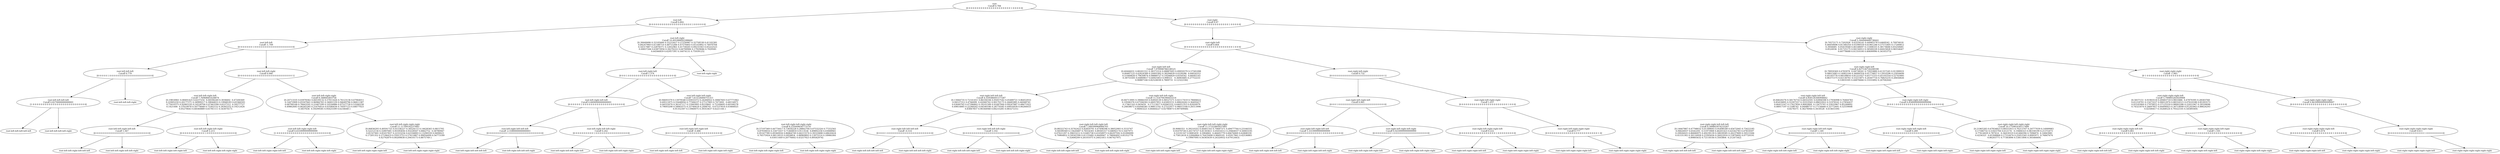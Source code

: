 digraph G {
	graph [rankdir=TB]
	"root
Cutoff 0.784
[0 0 0 0 0 0 0 0 0 0 0 0 0 0 0 0 0 0 0 0 0 0 1 0 0 0 0 0]"
	"root-left
Cutoff 0.892
[0 0 0 0 0 0 0 0 0 0 0 0 0 0 0 0 0 0 0 0 0 1 0 0 0 0 0 0]"
	"root-left-left
Cutoff -1.709
[0 0 0 0 0 0 0 1 0 0 0 0 0 0 0 0 0 0 0 0 0 0 0 0 0 0 0 0]"
	"root-left-left-left
Cutoff 0.779
[0 0 0 0 0 1 0 0 0 0 0 0 0 0 0 0 0 0 0 0 0 0 0 0 0 0 0 0]"
	"root-left-left-left-left
Cutoff 0.8270000000000001
[1 0 0 0 0 0 0 0 0 0 0 0 0 0 0 0 0 0 0 0 0 0 0 0 0 0 0 0]"
	"root-left-left-left-left-left"
	"root-left-left-left-left-right"
	"root-left-left-left-left
Cutoff 0.8270000000000001
[1 0 0 0 0 0 0 0 0 0 0 0 0 0 0 0 0 0 0 0 0 0 0 0 0 0 0 0]" -> "root-left-left-left-left-left"
	"root-left-left-left-left
Cutoff 0.8270000000000001
[1 0 0 0 0 0 0 0 0 0 0 0 0 0 0 0 0 0 0 0 0 0 0 0 0 0 0 0]" -> "root-left-left-left-left-right"
	"root-left-left-left-right"
	"root-left-left-left
Cutoff 0.779
[0 0 0 0 0 1 0 0 0 0 0 0 0 0 0 0 0 0 0 0 0 0 0 0 0 0 0 0]" -> "root-left-left-left-left
Cutoff 0.8270000000000001
[1 0 0 0 0 0 0 0 0 0 0 0 0 0 0 0 0 0 0 0 0 0 0 0 0 0 0 0]"
	"root-left-left-left
Cutoff 0.779
[0 0 0 0 0 1 0 0 0 0 0 0 0 0 0 0 0 0 0 0 0 0 0 0 0 0 0 0]" -> "root-left-left-left-right"
	"root-left-left-right
Cutoff 0.946
[0 0 0 0 0 0 0 0 0 0 0 0 0 0 0 0 0 0 0 0 0 0 0 0 0 0 0 1]"
	"root-left-left-right-left
Cutoff 7.76968661628874
[0.19818961 0.08491425 0.6237254  0.04594249 0.3036602  0.47200369
 0.22905259 0.20177371 0.34999217 0.39044653 0.19948183 0.65366593
 0.73010375 0.92065193 0.16528704 0.47463394 0.6537312  0.59277727
 0.1421446  0.37610078 0.50774668 0.73302152 0.30365252 0.19212426
 0.05270643 0.68360889 0.65781111 0.54307417]"
	"root-left-left-right-left-left
Cutoff 1.367
[0 0 0 0 0 0 0 0 0 0 0 0 0 0 0 1 0 0 0 0 0 0 0 0 0 0 0 0]"
	"root-left-left-right-left-left-left"
	"root-left-left-right-left-left-right"
	"root-left-left-right-left-left
Cutoff 1.367
[0 0 0 0 0 0 0 0 0 0 0 0 0 0 0 1 0 0 0 0 0 0 0 0 0 0 0 0]" -> "root-left-left-right-left-left-left"
	"root-left-left-right-left-left
Cutoff 1.367
[0 0 0 0 0 0 0 0 0 0 0 0 0 0 0 1 0 0 0 0 0 0 0 0 0 0 0 0]" -> "root-left-left-right-left-left-right"
	"root-left-left-right-left-right
Cutoff 2.215
[0 0 0 0 0 0 0 0 0 0 0 0 1 0 0 0 0 0 0 0 0 0 0 0 0 0 0 0]"
	"root-left-left-right-left-right-left"
	"root-left-left-right-left-right-right"
	"root-left-left-right-left-right
Cutoff 2.215
[0 0 0 0 0 0 0 0 0 0 0 0 1 0 0 0 0 0 0 0 0 0 0 0 0 0 0 0]" -> "root-left-left-right-left-right-left"
	"root-left-left-right-left-right
Cutoff 2.215
[0 0 0 0 0 0 0 0 0 0 0 0 1 0 0 0 0 0 0 0 0 0 0 0 0 0 0 0]" -> "root-left-left-right-left-right-right"
	"root-left-left-right-left
Cutoff 7.76968661628874
[0.19818961 0.08491425 0.6237254  0.04594249 0.3036602  0.47200369
 0.22905259 0.20177371 0.34999217 0.39044653 0.19948183 0.65366593
 0.73010375 0.92065193 0.16528704 0.47463394 0.6537312  0.59277727
 0.1421446  0.37610078 0.50774668 0.73302152 0.30365252 0.19212426
 0.05270643 0.68360889 0.65781111 0.54307417]" -> "root-left-left-right-left-left
Cutoff 1.367
[0 0 0 0 0 0 0 0 0 0 0 0 0 0 0 1 0 0 0 0 0 0 0 0 0 0 0 0]"
	"root-left-left-right-left
Cutoff 7.76968661628874
[0.19818961 0.08491425 0.6237254  0.04594249 0.3036602  0.47200369
 0.22905259 0.20177371 0.34999217 0.39044653 0.19948183 0.65366593
 0.73010375 0.92065193 0.16528704 0.47463394 0.6537312  0.59277727
 0.1421446  0.37610078 0.50774668 0.73302152 0.30365252 0.19212426
 0.05270643 0.68360889 0.65781111 0.54307417]" -> "root-left-left-right-left-right
Cutoff 2.215
[0 0 0 0 0 0 0 0 0 0 0 0 1 0 0 0 0 0 0 0 0 0 0 0 0 0 0 0]"
	"root-left-left-right-right
Cutoff 8.348665403756
[0.24713335 0.03978362 0.66539132 0.57011626 0.76123136 0.67964011
 0.14472909 0.05507661 0.96966765 0.34001539 0.94649796 0.96811387
 0.68784168 0.78443591 0.21687299 0.10556886 0.97527728 0.53266258
 0.49862683 0.06265285 0.21676414 0.03580436 0.79507123 0.44677023
 0.5837636  0.59299585 0.95625599 0.6234648 ]"
	"root-left-left-right-right-left
Cutoff 0.6559999999999999
[1 0 0 0 0 0 0 0 0 0 0 0 0 0 0 0 0 0 0 0 0 0 0 0 0 0 0 0]"
	"root-left-left-right-right-left-left"
	"root-left-left-right-right-left-right"
	"root-left-left-right-right-left
Cutoff 0.6559999999999999
[1 0 0 0 0 0 0 0 0 0 0 0 0 0 0 0 0 0 0 0 0 0 0 0 0 0 0 0]" -> "root-left-left-right-right-left-left"
	"root-left-left-right-right-left
Cutoff 0.6559999999999999
[1 0 0 0 0 0 0 0 0 0 0 0 0 0 0 0 0 0 0 0 0 0 0 0 0 0 0 0]" -> "root-left-left-right-right-left-right"
	"root-left-left-right-right-right
Cutoff 11.11709192237683
[0.06836293 0.49591725 0.01536227 0.30524115 0.14628365 0.0815705
 0.52212134 0.32897681 0.95595836 0.93228567 0.8062752  0.58780947
 0.81327401 0.81657837 0.22333256 0.62104893 0.13290559 0.9499023
 0.17201352 0.27196419 0.55013753 0.57415887 0.99056499 0.56773189
 0.42792879 0.00209838 0.29410173 0.8875749 ]"
	"root-left-left-right-right-right-left"
	"root-left-left-right-right-right-right"
	"root-left-left-right-right-right
Cutoff 11.11709192237683
[0.06836293 0.49591725 0.01536227 0.30524115 0.14628365 0.0815705
 0.52212134 0.32897681 0.95595836 0.93228567 0.8062752  0.58780947
 0.81327401 0.81657837 0.22333256 0.62104893 0.13290559 0.9499023
 0.17201352 0.27196419 0.55013753 0.57415887 0.99056499 0.56773189
 0.42792879 0.00209838 0.29410173 0.8875749 ]" -> "root-left-left-right-right-right-left"
	"root-left-left-right-right-right
Cutoff 11.11709192237683
[0.06836293 0.49591725 0.01536227 0.30524115 0.14628365 0.0815705
 0.52212134 0.32897681 0.95595836 0.93228567 0.8062752  0.58780947
 0.81327401 0.81657837 0.22333256 0.62104893 0.13290559 0.9499023
 0.17201352 0.27196419 0.55013753 0.57415887 0.99056499 0.56773189
 0.42792879 0.00209838 0.29410173 0.8875749 ]" -> "root-left-left-right-right-right-right"
	"root-left-left-right-right
Cutoff 8.348665403756
[0.24713335 0.03978362 0.66539132 0.57011626 0.76123136 0.67964011
 0.14472909 0.05507661 0.96966765 0.34001539 0.94649796 0.96811387
 0.68784168 0.78443591 0.21687299 0.10556886 0.97527728 0.53266258
 0.49862683 0.06265285 0.21676414 0.03580436 0.79507123 0.44677023
 0.5837636  0.59299585 0.95625599 0.6234648 ]" -> "root-left-left-right-right-left
Cutoff 0.6559999999999999
[1 0 0 0 0 0 0 0 0 0 0 0 0 0 0 0 0 0 0 0 0 0 0 0 0 0 0 0]"
	"root-left-left-right-right
Cutoff 8.348665403756
[0.24713335 0.03978362 0.66539132 0.57011626 0.76123136 0.67964011
 0.14472909 0.05507661 0.96966765 0.34001539 0.94649796 0.96811387
 0.68784168 0.78443591 0.21687299 0.10556886 0.97527728 0.53266258
 0.49862683 0.06265285 0.21676414 0.03580436 0.79507123 0.44677023
 0.5837636  0.59299585 0.95625599 0.6234648 ]" -> "root-left-left-right-right-right
Cutoff 11.11709192237683
[0.06836293 0.49591725 0.01536227 0.30524115 0.14628365 0.0815705
 0.52212134 0.32897681 0.95595836 0.93228567 0.8062752  0.58780947
 0.81327401 0.81657837 0.22333256 0.62104893 0.13290559 0.9499023
 0.17201352 0.27196419 0.55013753 0.57415887 0.99056499 0.56773189
 0.42792879 0.00209838 0.29410173 0.8875749 ]"
	"root-left-left-right
Cutoff 0.946
[0 0 0 0 0 0 0 0 0 0 0 0 0 0 0 0 0 0 0 0 0 0 0 0 0 0 0 1]" -> "root-left-left-right-left
Cutoff 7.76968661628874
[0.19818961 0.08491425 0.6237254  0.04594249 0.3036602  0.47200369
 0.22905259 0.20177371 0.34999217 0.39044653 0.19948183 0.65366593
 0.73010375 0.92065193 0.16528704 0.47463394 0.6537312  0.59277727
 0.1421446  0.37610078 0.50774668 0.73302152 0.30365252 0.19212426
 0.05270643 0.68360889 0.65781111 0.54307417]"
	"root-left-left-right
Cutoff 0.946
[0 0 0 0 0 0 0 0 0 0 0 0 0 0 0 0 0 0 0 0 0 0 0 0 0 0 0 1]" -> "root-left-left-right-right
Cutoff 8.348665403756
[0.24713335 0.03978362 0.66539132 0.57011626 0.76123136 0.67964011
 0.14472909 0.05507661 0.96966765 0.34001539 0.94649796 0.96811387
 0.68784168 0.78443591 0.21687299 0.10556886 0.97527728 0.53266258
 0.49862683 0.06265285 0.21676414 0.03580436 0.79507123 0.44677023
 0.5837636  0.59299585 0.95625599 0.6234648 ]"
	"root-left-left
Cutoff -1.709
[0 0 0 0 0 0 0 1 0 0 0 0 0 0 0 0 0 0 0 0 0 0 0 0 0 0 0 0]" -> "root-left-left-left
Cutoff 0.779
[0 0 0 0 0 1 0 0 0 0 0 0 0 0 0 0 0 0 0 0 0 0 0 0 0 0 0 0]"
	"root-left-left
Cutoff -1.709
[0 0 0 0 0 0 0 1 0 0 0 0 0 0 0 0 0 0 0 0 0 0 0 0 0 0 0 0]" -> "root-left-left-right
Cutoff 0.946
[0 0 0 0 0 0 0 0 0 0 0 0 0 0 0 0 0 0 0 0 0 0 0 0 0 0 0 1]"
	"root-left-right
Cutoff 10.491088092288669
[0.30640686 0.32105666 0.55233427 0.27256987 0.32758538 0.41102381
 0.84247969 0.41188714 0.48715266 0.47570403 0.45143802 0.74970704
 0.54317887 0.22878371 0.12052961 0.41758265 0.09231043 0.05222523
 0.00837266 0.63873956 0.34276222 0.64700906 0.17929046 0.7029581
 0.64366859 0.62957391 0.16074131 0.75939125]"
	"root-left-right-left
Cutoff 1.374
[0 0 0 1 0 0 0 0 0 0 0 0 0 0 0 0 0 0 0 0 0 0 0 0 0 0 0 0]"
	"root-left-right-left-left
Cutoff 0.8490000000000001
[0 0 0 0 0 0 1 0 0 0 0 0 0 0 0 0 0 0 0 0 0 0 0 0 0 0 0 0]"
	"root-left-right-left-left-left
Cutoff -2.5580000000000003
[0 0 0 0 0 0 0 0 0 0 1 0 0 0 0 0 0 0 0 0 0 0 0 0 0 0 0 0]"
	"root-left-right-left-left-left-left"
	"root-left-right-left-left-left-right"
	"root-left-right-left-left-left
Cutoff -2.5580000000000003
[0 0 0 0 0 0 0 0 0 0 1 0 0 0 0 0 0 0 0 0 0 0 0 0 0 0 0 0]" -> "root-left-right-left-left-left-left"
	"root-left-right-left-left-left
Cutoff -2.5580000000000003
[0 0 0 0 0 0 0 0 0 0 1 0 0 0 0 0 0 0 0 0 0 0 0 0 0 0 0 0]" -> "root-left-right-left-left-left-right"
	"root-left-right-left-left-right
Cutoff 0.242
[0 0 0 0 0 0 0 0 0 0 1 0 0 0 0 0 0 0 0 0 0 0 0 0 0 0 0 0]"
	"root-left-right-left-left-right-left"
	"root-left-right-left-left-right-right"
	"root-left-right-left-left-right
Cutoff 0.242
[0 0 0 0 0 0 0 0 0 0 1 0 0 0 0 0 0 0 0 0 0 0 0 0 0 0 0 0]" -> "root-left-right-left-left-right-left"
	"root-left-right-left-left-right
Cutoff 0.242
[0 0 0 0 0 0 0 0 0 0 1 0 0 0 0 0 0 0 0 0 0 0 0 0 0 0 0 0]" -> "root-left-right-left-left-right-right"
	"root-left-right-left-left
Cutoff 0.8490000000000001
[0 0 0 0 0 0 1 0 0 0 0 0 0 0 0 0 0 0 0 0 0 0 0 0 0 0 0 0]" -> "root-left-right-left-left-left
Cutoff -2.5580000000000003
[0 0 0 0 0 0 0 0 0 0 1 0 0 0 0 0 0 0 0 0 0 0 0 0 0 0 0 0]"
	"root-left-right-left-left
Cutoff 0.8490000000000001
[0 0 0 0 0 0 1 0 0 0 0 0 0 0 0 0 0 0 0 0 0 0 0 0 0 0 0 0]" -> "root-left-right-left-left-right
Cutoff 0.242
[0 0 0 0 0 0 0 0 0 0 1 0 0 0 0 0 0 0 0 0 0 0 0 0 0 0 0 0]"
	"root-left-right-left-right
Cutoff 7.415126000751311
[0.94693379 0.13979548 0.93933372 0.24284922 0.30067603 0.67771962
 0.69511875 0.55648956 0.77584237 0.27127803 0.7473091  0.68154971
 0.04555074 0.36147117 0.15945005 0.8210843  0.75169695 0.60168278
 0.79693208 0.58903575 0.33746618 0.2498741  0.67537818 0.03466025
 0.91352307 0.13960075 0.39353637 0.6221144 ]"
	"root-left-right-left-right-left
Cutoff -0.486
[0 0 1 0 0 0 0 0 0 0 0 0 0 0 0 0 0 0 0 0 0 0 0 0 0 0 0 0]"
	"root-left-right-left-right-left-left"
	"root-left-right-left-right-left-right"
	"root-left-right-left-right-left
Cutoff -0.486
[0 0 1 0 0 0 0 0 0 0 0 0 0 0 0 0 0 0 0 0 0 0 0 0 0 0 0 0]" -> "root-left-right-left-right-left-left"
	"root-left-right-left-right-left
Cutoff -0.486
[0 0 1 0 0 0 0 0 0 0 0 0 0 0 0 0 0 0 0 0 0 0 0 0 0 0 0 0]" -> "root-left-right-left-right-left-right"
	"root-left-right-left-right-right
Cutoff 8.235649656773116
[0.57197369 0.44774417 0.73656228 0.28802704 0.07532324 0.77252561
 0.87939016 0.33471657 0.71460818 0.9113536  0.89892258 0.03008965
 0.95167789 0.49360934 0.86864749 0.66215574 0.39310488 0.68620424
 0.76575924 0.98118533 0.0958854  0.88969893 0.13975514 0.18966364
 0.03011449 0.20776602 0.43257923 0.89582974]"
	"root-left-right-left-right-right-left"
	"root-left-right-left-right-right-right"
	"root-left-right-left-right-right
Cutoff 8.235649656773116
[0.57197369 0.44774417 0.73656228 0.28802704 0.07532324 0.77252561
 0.87939016 0.33471657 0.71460818 0.9113536  0.89892258 0.03008965
 0.95167789 0.49360934 0.86864749 0.66215574 0.39310488 0.68620424
 0.76575924 0.98118533 0.0958854  0.88969893 0.13975514 0.18966364
 0.03011449 0.20776602 0.43257923 0.89582974]" -> "root-left-right-left-right-right-left"
	"root-left-right-left-right-right
Cutoff 8.235649656773116
[0.57197369 0.44774417 0.73656228 0.28802704 0.07532324 0.77252561
 0.87939016 0.33471657 0.71460818 0.9113536  0.89892258 0.03008965
 0.95167789 0.49360934 0.86864749 0.66215574 0.39310488 0.68620424
 0.76575924 0.98118533 0.0958854  0.88969893 0.13975514 0.18966364
 0.03011449 0.20776602 0.43257923 0.89582974]" -> "root-left-right-left-right-right-right"
	"root-left-right-left-right
Cutoff 7.415126000751311
[0.94693379 0.13979548 0.93933372 0.24284922 0.30067603 0.67771962
 0.69511875 0.55648956 0.77584237 0.27127803 0.7473091  0.68154971
 0.04555074 0.36147117 0.15945005 0.8210843  0.75169695 0.60168278
 0.79693208 0.58903575 0.33746618 0.2498741  0.67537818 0.03466025
 0.91352307 0.13960075 0.39353637 0.6221144 ]" -> "root-left-right-left-right-left
Cutoff -0.486
[0 0 1 0 0 0 0 0 0 0 0 0 0 0 0 0 0 0 0 0 0 0 0 0 0 0 0 0]"
	"root-left-right-left-right
Cutoff 7.415126000751311
[0.94693379 0.13979548 0.93933372 0.24284922 0.30067603 0.67771962
 0.69511875 0.55648956 0.77584237 0.27127803 0.7473091  0.68154971
 0.04555074 0.36147117 0.15945005 0.8210843  0.75169695 0.60168278
 0.79693208 0.58903575 0.33746618 0.2498741  0.67537818 0.03466025
 0.91352307 0.13960075 0.39353637 0.6221144 ]" -> "root-left-right-left-right-right
Cutoff 8.235649656773116
[0.57197369 0.44774417 0.73656228 0.28802704 0.07532324 0.77252561
 0.87939016 0.33471657 0.71460818 0.9113536  0.89892258 0.03008965
 0.95167789 0.49360934 0.86864749 0.66215574 0.39310488 0.68620424
 0.76575924 0.98118533 0.0958854  0.88969893 0.13975514 0.18966364
 0.03011449 0.20776602 0.43257923 0.89582974]"
	"root-left-right-left
Cutoff 1.374
[0 0 0 1 0 0 0 0 0 0 0 0 0 0 0 0 0 0 0 0 0 0 0 0 0 0 0 0]" -> "root-left-right-left-left
Cutoff 0.8490000000000001
[0 0 0 0 0 0 1 0 0 0 0 0 0 0 0 0 0 0 0 0 0 0 0 0 0 0 0 0]"
	"root-left-right-left
Cutoff 1.374
[0 0 0 1 0 0 0 0 0 0 0 0 0 0 0 0 0 0 0 0 0 0 0 0 0 0 0 0]" -> "root-left-right-left-right
Cutoff 7.415126000751311
[0.94693379 0.13979548 0.93933372 0.24284922 0.30067603 0.67771962
 0.69511875 0.55648956 0.77584237 0.27127803 0.7473091  0.68154971
 0.04555074 0.36147117 0.15945005 0.8210843  0.75169695 0.60168278
 0.79693208 0.58903575 0.33746618 0.2498741  0.67537818 0.03466025
 0.91352307 0.13960075 0.39353637 0.6221144 ]"
	"root-left-right-right"
	"root-left-right
Cutoff 10.491088092288669
[0.30640686 0.32105666 0.55233427 0.27256987 0.32758538 0.41102381
 0.84247969 0.41188714 0.48715266 0.47570403 0.45143802 0.74970704
 0.54317887 0.22878371 0.12052961 0.41758265 0.09231043 0.05222523
 0.00837266 0.63873956 0.34276222 0.64700906 0.17929046 0.7029581
 0.64366859 0.62957391 0.16074131 0.75939125]" -> "root-left-right-left
Cutoff 1.374
[0 0 0 1 0 0 0 0 0 0 0 0 0 0 0 0 0 0 0 0 0 0 0 0 0 0 0 0]"
	"root-left-right
Cutoff 10.491088092288669
[0.30640686 0.32105666 0.55233427 0.27256987 0.32758538 0.41102381
 0.84247969 0.41188714 0.48715266 0.47570403 0.45143802 0.74970704
 0.54317887 0.22878371 0.12052961 0.41758265 0.09231043 0.05222523
 0.00837266 0.63873956 0.34276222 0.64700906 0.17929046 0.7029581
 0.64366859 0.62957391 0.16074131 0.75939125]" -> "root-left-right-right"
	"root-left
Cutoff 0.892
[0 0 0 0 0 0 0 0 0 0 0 0 0 0 0 0 0 0 0 0 0 1 0 0 0 0 0 0]" -> "root-left-left
Cutoff -1.709
[0 0 0 0 0 0 0 1 0 0 0 0 0 0 0 0 0 0 0 0 0 0 0 0 0 0 0 0]"
	"root-left
Cutoff 0.892
[0 0 0 0 0 0 0 0 0 0 0 0 0 0 0 0 0 0 0 0 0 1 0 0 0 0 0 0]" -> "root-left-right
Cutoff 10.491088092288669
[0.30640686 0.32105666 0.55233427 0.27256987 0.32758538 0.41102381
 0.84247969 0.41188714 0.48715266 0.47570403 0.45143802 0.74970704
 0.54317887 0.22878371 0.12052961 0.41758265 0.09231043 0.05222523
 0.00837266 0.63873956 0.34276222 0.64700906 0.17929046 0.7029581
 0.64366859 0.62957391 0.16074131 0.75939125]"
	"root-right
Cutoff 0.97
[0 0 0 0 0 0 0 0 0 0 0 0 0 0 0 0 0 0 0 0 0 0 1 0 0 0 0 0]"
	"root-right-left
Cutoff 0.664
[0 0 0 0 0 0 0 0 0 0 0 0 0 0 0 0 0 0 0 0 0 0 0 0 1 0 0 0]"
	"root-right-left-left
Cutoff 7.970998786538525
[0.60446031 0.80201551 0.38373314 0.08887693 0.09959379 0.57581098
 0.00487125 0.62624389 0.20491992 0.38294839 0.0339286  0.64024353
 0.51949828 0.79630874 0.08889727 0.19206829 0.8350542  0.66045145
 0.38755505 0.64809617 0.60925853 0.998551   0.36903685 0.27752233
 0.90887166 0.82524038 0.7809731  0.12322336]"
	"root-right-left-left-left
Cutoff 4.559586691577287
[0.13064735 0.72141451 0.86336106 0.95057542 0.05489721 0.86452933
 0.94537312 0.4746099  0.42040742 0.90170173 0.26685985 0.46948741
 0.03640765 0.47396802 0.18101506 0.91687944 0.09247887 0.48671922
 0.49814885 0.22289202 0.64540186 0.28770585 0.49916939 0.06266033
 0.83847857 0.90344948 0.84233285 0.08327231]"
	"root-right-left-left-left-left
Cutoff -0.514
[0 0 0 0 1 0 0 0 0 0 0 0 0 0 0 0 0 0 0 0 0 0 0 0 0 0 0 0]"
	"root-right-left-left-left-left-left"
	"root-right-left-left-left-left-right"
	"root-right-left-left-left-left
Cutoff -0.514
[0 0 0 0 1 0 0 0 0 0 0 0 0 0 0 0 0 0 0 0 0 0 0 0 0 0 0 0]" -> "root-right-left-left-left-left-left"
	"root-right-left-left-left-left
Cutoff -0.514
[0 0 0 0 1 0 0 0 0 0 0 0 0 0 0 0 0 0 0 0 0 0 0 0 0 0 0 0]" -> "root-right-left-left-left-left-right"
	"root-right-left-left-left-right
Cutoff 3.102
[0 0 0 0 0 0 0 0 0 0 0 0 0 0 0 0 0 0 0 0 1 0 0 0 0 0 0 0]"
	"root-right-left-left-left-right-left"
	"root-right-left-left-left-right-right"
	"root-right-left-left-left-right
Cutoff 3.102
[0 0 0 0 0 0 0 0 0 0 0 0 0 0 0 0 0 0 0 0 1 0 0 0 0 0 0 0]" -> "root-right-left-left-left-right-left"
	"root-right-left-left-left-right
Cutoff 3.102
[0 0 0 0 0 0 0 0 0 0 0 0 0 0 0 0 0 0 0 0 1 0 0 0 0 0 0 0]" -> "root-right-left-left-left-right-right"
	"root-right-left-left-left
Cutoff 4.559586691577287
[0.13064735 0.72141451 0.86336106 0.95057542 0.05489721 0.86452933
 0.94537312 0.4746099  0.42040742 0.90170173 0.26685985 0.46948741
 0.03640765 0.47396802 0.18101506 0.91687944 0.09247887 0.48671922
 0.49814885 0.22289202 0.64540186 0.28770585 0.49916939 0.06266033
 0.83847857 0.90344948 0.84233285 0.08327231]" -> "root-right-left-left-left-left
Cutoff -0.514
[0 0 0 0 1 0 0 0 0 0 0 0 0 0 0 0 0 0 0 0 0 0 0 0 0 0 0 0]"
	"root-right-left-left-left
Cutoff 4.559586691577287
[0.13064735 0.72141451 0.86336106 0.95057542 0.05489721 0.86452933
 0.94537312 0.4746099  0.42040742 0.90170173 0.26685985 0.46948741
 0.03640765 0.47396802 0.18101506 0.91687944 0.09247887 0.48671922
 0.49814885 0.22289202 0.64540186 0.28770585 0.49916939 0.06266033
 0.83847857 0.90344948 0.84233285 0.08327231]" -> "root-right-left-left-left-right
Cutoff 3.102
[0 0 0 0 0 0 0 0 0 0 0 0 0 0 0 0 0 0 0 0 1 0 0 0 0 0 0 0]"
	"root-right-left-left-right
Cutoff 11.554794390455514
[0.84713995 0.39066359 0.92850139 0.90527271 0.02117419 0.78684622
 0.19506376 0.67594302 0.44057851 0.65003151 0.80624262 0.36495617
 0.17461163 0.943659   0.17113917 0.82065331 0.64051353 0.42920979
 0.24838672 0.82640381 0.98813741 0.27522977 0.98015168 0.26513996
 0.94063221 0.84464227 0.02780873 0.99749948]"
	"root-right-left-left-right-left
Cutoff 7.589399968084703
[0.88322743 0.35762423 0.82850791 0.47498396 0.38052993 0.3533747
 0.94599369 0.13620487 0.76554301 0.89305317 0.68092174 0.1647973
 0.07621297 0.39653212 0.51685738 0.61058973 0.06297592 0.01090099
 0.79964852 0.59542394 0.41155682 0.0649947  0.78600492 0.85352778
 0.32406209 0.26101075 0.24021811 0.06742797]"
	"root-right-left-left-right-left-left"
	"root-right-left-left-right-left-right"
	"root-right-left-left-right-left
Cutoff 7.589399968084703
[0.88322743 0.35762423 0.82850791 0.47498396 0.38052993 0.3533747
 0.94599369 0.13620487 0.76554301 0.89305317 0.68092174 0.1647973
 0.07621297 0.39653212 0.51685738 0.61058973 0.06297592 0.01090099
 0.79964852 0.59542394 0.41155682 0.0649947  0.78600492 0.85352778
 0.32406209 0.26101075 0.24021811 0.06742797]" -> "root-right-left-left-right-left-left"
	"root-right-left-left-right-left
Cutoff 7.589399968084703
[0.88322743 0.35762423 0.82850791 0.47498396 0.38052993 0.3533747
 0.94599369 0.13620487 0.76554301 0.89305317 0.68092174 0.1647973
 0.07621297 0.39653212 0.51685738 0.61058973 0.06297592 0.01090099
 0.79964852 0.59542394 0.41155682 0.0649947  0.78600492 0.85352778
 0.32406209 0.26101075 0.24021811 0.06742797]" -> "root-right-left-left-right-left-right"
	"root-right-left-left-right-right
Cutoff 11.57322805037905
[0.9080351  0.39210355 0.44401163 0.70687371 0.49477764 0.23166555
 0.91070728 0.26174727 0.81303611 0.05016512 0.29464037 0.50003195
 0.53191167 0.9085459  0.5904802  0.46605779 0.60676069 0.62808339
 0.75812618 0.22844864 0.76435608 0.9849105  0.05917861 0.42536883
 0.19907095 0.56365639 0.24320932 0.67912443]"
	"root-right-left-left-right-right-left"
	"root-right-left-left-right-right-right"
	"root-right-left-left-right-right
Cutoff 11.57322805037905
[0.9080351  0.39210355 0.44401163 0.70687371 0.49477764 0.23166555
 0.91070728 0.26174727 0.81303611 0.05016512 0.29464037 0.50003195
 0.53191167 0.9085459  0.5904802  0.46605779 0.60676069 0.62808339
 0.75812618 0.22844864 0.76435608 0.9849105  0.05917861 0.42536883
 0.19907095 0.56365639 0.24320932 0.67912443]" -> "root-right-left-left-right-right-left"
	"root-right-left-left-right-right
Cutoff 11.57322805037905
[0.9080351  0.39210355 0.44401163 0.70687371 0.49477764 0.23166555
 0.91070728 0.26174727 0.81303611 0.05016512 0.29464037 0.50003195
 0.53191167 0.9085459  0.5904802  0.46605779 0.60676069 0.62808339
 0.75812618 0.22844864 0.76435608 0.9849105  0.05917861 0.42536883
 0.19907095 0.56365639 0.24320932 0.67912443]" -> "root-right-left-left-right-right-right"
	"root-right-left-left-right
Cutoff 11.554794390455514
[0.84713995 0.39066359 0.92850139 0.90527271 0.02117419 0.78684622
 0.19506376 0.67594302 0.44057851 0.65003151 0.80624262 0.36495617
 0.17461163 0.943659   0.17113917 0.82065331 0.64051353 0.42920979
 0.24838672 0.82640381 0.98813741 0.27522977 0.98015168 0.26513996
 0.94063221 0.84464227 0.02780873 0.99749948]" -> "root-right-left-left-right-left
Cutoff 7.589399968084703
[0.88322743 0.35762423 0.82850791 0.47498396 0.38052993 0.3533747
 0.94599369 0.13620487 0.76554301 0.89305317 0.68092174 0.1647973
 0.07621297 0.39653212 0.51685738 0.61058973 0.06297592 0.01090099
 0.79964852 0.59542394 0.41155682 0.0649947  0.78600492 0.85352778
 0.32406209 0.26101075 0.24021811 0.06742797]"
	"root-right-left-left-right
Cutoff 11.554794390455514
[0.84713995 0.39066359 0.92850139 0.90527271 0.02117419 0.78684622
 0.19506376 0.67594302 0.44057851 0.65003151 0.80624262 0.36495617
 0.17461163 0.943659   0.17113917 0.82065331 0.64051353 0.42920979
 0.24838672 0.82640381 0.98813741 0.27522977 0.98015168 0.26513996
 0.94063221 0.84464227 0.02780873 0.99749948]" -> "root-right-left-left-right-right
Cutoff 11.57322805037905
[0.9080351  0.39210355 0.44401163 0.70687371 0.49477764 0.23166555
 0.91070728 0.26174727 0.81303611 0.05016512 0.29464037 0.50003195
 0.53191167 0.9085459  0.5904802  0.46605779 0.60676069 0.62808339
 0.75812618 0.22844864 0.76435608 0.9849105  0.05917861 0.42536883
 0.19907095 0.56365639 0.24320932 0.67912443]"
	"root-right-left-left
Cutoff 7.970998786538525
[0.60446031 0.80201551 0.38373314 0.08887693 0.09959379 0.57581098
 0.00487125 0.62624389 0.20491992 0.38294839 0.0339286  0.64024353
 0.51949828 0.79630874 0.08889727 0.19206829 0.8350542  0.66045145
 0.38755505 0.64809617 0.60925853 0.998551   0.36903685 0.27752233
 0.90887166 0.82524038 0.7809731  0.12322336]" -> "root-right-left-left-left
Cutoff 4.559586691577287
[0.13064735 0.72141451 0.86336106 0.95057542 0.05489721 0.86452933
 0.94537312 0.4746099  0.42040742 0.90170173 0.26685985 0.46948741
 0.03640765 0.47396802 0.18101506 0.91687944 0.09247887 0.48671922
 0.49814885 0.22289202 0.64540186 0.28770585 0.49916939 0.06266033
 0.83847857 0.90344948 0.84233285 0.08327231]"
	"root-right-left-left
Cutoff 7.970998786538525
[0.60446031 0.80201551 0.38373314 0.08887693 0.09959379 0.57581098
 0.00487125 0.62624389 0.20491992 0.38294839 0.0339286  0.64024353
 0.51949828 0.79630874 0.08889727 0.19206829 0.8350542  0.66045145
 0.38755505 0.64809617 0.60925853 0.998551   0.36903685 0.27752233
 0.90887166 0.82524038 0.7809731  0.12322336]" -> "root-right-left-left-right
Cutoff 11.554794390455514
[0.84713995 0.39066359 0.92850139 0.90527271 0.02117419 0.78684622
 0.19506376 0.67594302 0.44057851 0.65003151 0.80624262 0.36495617
 0.17461163 0.943659   0.17113917 0.82065331 0.64051353 0.42920979
 0.24838672 0.82640381 0.98813741 0.27522977 0.98015168 0.26513996
 0.94063221 0.84464227 0.02780873 0.99749948]"
	"root-right-left-right
Cutoff 0.732
[0 0 0 0 0 0 0 0 0 0 0 0 0 0 0 0 0 0 0 0 0 0 0 0 0 0 0 1]"
	"root-right-left-right-left
Cutoff 0.961
[0 0 0 1 0 0 0 0 0 0 0 0 0 0 0 0 0 0 0 0 0 0 0 0 0 0 0 0]"
	"root-right-left-right-left-left
Cutoff 1.3319999999999999
[0 0 0 0 0 0 0 0 0 0 0 0 0 0 0 0 0 1 0 0 0 0 0 0 0 0 0 0]"
	"root-right-left-right-left-left-left"
	"root-right-left-right-left-left-right"
	"root-right-left-right-left-left
Cutoff 1.3319999999999999
[0 0 0 0 0 0 0 0 0 0 0 0 0 0 0 0 0 1 0 0 0 0 0 0 0 0 0 0]" -> "root-right-left-right-left-left-left"
	"root-right-left-right-left-left
Cutoff 1.3319999999999999
[0 0 0 0 0 0 0 0 0 0 0 0 0 0 0 0 0 1 0 0 0 0 0 0 0 0 0 0]" -> "root-right-left-right-left-left-right"
	"root-right-left-right-left-right
Cutoff 0.9259999999999999
[0 0 0 0 0 0 0 0 0 1 0 0 0 0 0 0 0 0 0 0 0 0 0 0 0 0 0 0]"
	"root-right-left-right-left-right-left"
	"root-right-left-right-left-right-right"
	"root-right-left-right-left-right
Cutoff 0.9259999999999999
[0 0 0 0 0 0 0 0 0 1 0 0 0 0 0 0 0 0 0 0 0 0 0 0 0 0 0 0]" -> "root-right-left-right-left-right-left"
	"root-right-left-right-left-right
Cutoff 0.9259999999999999
[0 0 0 0 0 0 0 0 0 1 0 0 0 0 0 0 0 0 0 0 0 0 0 0 0 0 0 0]" -> "root-right-left-right-left-right-right"
	"root-right-left-right-left
Cutoff 0.961
[0 0 0 1 0 0 0 0 0 0 0 0 0 0 0 0 0 0 0 0 0 0 0 0 0 0 0 0]" -> "root-right-left-right-left-left
Cutoff 1.3319999999999999
[0 0 0 0 0 0 0 0 0 0 0 0 0 0 0 0 0 1 0 0 0 0 0 0 0 0 0 0]"
	"root-right-left-right-left
Cutoff 0.961
[0 0 0 1 0 0 0 0 0 0 0 0 0 0 0 0 0 0 0 0 0 0 0 0 0 0 0 0]" -> "root-right-left-right-left-right
Cutoff 0.9259999999999999
[0 0 0 0 0 0 0 0 0 1 0 0 0 0 0 0 0 0 0 0 0 0 0 0 0 0 0 0]"
	"root-right-left-right-right
Cutoff 1.037
[0 0 0 0 0 0 0 0 0 0 0 0 0 0 0 0 0 0 0 0 0 0 0 0 1 0 0 0]"
	"root-right-left-right-right-left
Cutoff 0.222
[0 0 0 0 0 0 0 0 0 0 0 0 0 0 0 0 0 0 1 0 0 0 0 0 0 0 0 0]"
	"root-right-left-right-right-left-left"
	"root-right-left-right-right-left-right"
	"root-right-left-right-right-left
Cutoff 0.222
[0 0 0 0 0 0 0 0 0 0 0 0 0 0 0 0 0 0 1 0 0 0 0 0 0 0 0 0]" -> "root-right-left-right-right-left-left"
	"root-right-left-right-right-left
Cutoff 0.222
[0 0 0 0 0 0 0 0 0 0 0 0 0 0 0 0 0 0 1 0 0 0 0 0 0 0 0 0]" -> "root-right-left-right-right-left-right"
	"root-right-left-right-right-right
Cutoff 0.777
[0 0 0 0 0 0 0 0 0 0 0 0 0 0 0 0 0 0 0 0 0 0 0 0 0 0 1 0]"
	"root-right-left-right-right-right-left"
	"root-right-left-right-right-right-right"
	"root-right-left-right-right-right
Cutoff 0.777
[0 0 0 0 0 0 0 0 0 0 0 0 0 0 0 0 0 0 0 0 0 0 0 0 0 0 1 0]" -> "root-right-left-right-right-right-left"
	"root-right-left-right-right-right
Cutoff 0.777
[0 0 0 0 0 0 0 0 0 0 0 0 0 0 0 0 0 0 0 0 0 0 0 0 0 0 1 0]" -> "root-right-left-right-right-right-right"
	"root-right-left-right-right
Cutoff 1.037
[0 0 0 0 0 0 0 0 0 0 0 0 0 0 0 0 0 0 0 0 0 0 0 0 1 0 0 0]" -> "root-right-left-right-right-left
Cutoff 0.222
[0 0 0 0 0 0 0 0 0 0 0 0 0 0 0 0 0 0 1 0 0 0 0 0 0 0 0 0]"
	"root-right-left-right-right
Cutoff 1.037
[0 0 0 0 0 0 0 0 0 0 0 0 0 0 0 0 0 0 0 0 0 0 0 0 1 0 0 0]" -> "root-right-left-right-right-right
Cutoff 0.777
[0 0 0 0 0 0 0 0 0 0 0 0 0 0 0 0 0 0 0 0 0 0 0 0 0 0 1 0]"
	"root-right-left-right
Cutoff 0.732
[0 0 0 0 0 0 0 0 0 0 0 0 0 0 0 0 0 0 0 0 0 0 0 0 0 0 0 1]" -> "root-right-left-right-left
Cutoff 0.961
[0 0 0 1 0 0 0 0 0 0 0 0 0 0 0 0 0 0 0 0 0 0 0 0 0 0 0 0]"
	"root-right-left-right
Cutoff 0.732
[0 0 0 0 0 0 0 0 0 0 0 0 0 0 0 0 0 0 0 0 0 0 0 0 0 0 0 1]" -> "root-right-left-right-right
Cutoff 1.037
[0 0 0 0 0 0 0 0 0 0 0 0 0 0 0 0 0 0 0 0 0 0 0 0 1 0 0 0]"
	"root-right-left
Cutoff 0.664
[0 0 0 0 0 0 0 0 0 0 0 0 0 0 0 0 0 0 0 0 0 0 0 0 1 0 0 0]" -> "root-right-left-left
Cutoff 7.970998786538525
[0.60446031 0.80201551 0.38373314 0.08887693 0.09959379 0.57581098
 0.00487125 0.62624389 0.20491992 0.38294839 0.0339286  0.64024353
 0.51949828 0.79630874 0.08889727 0.19206829 0.8350542  0.66045145
 0.38755505 0.64809617 0.60925853 0.998551   0.36903685 0.27752233
 0.90887166 0.82524038 0.7809731  0.12322336]"
	"root-right-left
Cutoff 0.664
[0 0 0 0 0 0 0 0 0 0 0 0 0 0 0 0 0 0 0 0 0 0 0 0 1 0 0 0]" -> "root-right-left-right
Cutoff 0.732
[0 0 0 0 0 0 0 0 0 0 0 0 0 0 0 0 0 0 0 0 0 0 0 0 0 0 0 1]"
	"root-right-right
Cutoff 5.304448468738442
[0.70572171 0.7202928  0.63556141 0.44985578 0.6469542  0.70974018
 0.46050696 0.81346354 0.03390559 0.61961246 0.57572405 0.17200812
 0.3956685  0.05419568 0.46148697 0.13308335 0.38174684 0.83250681
 0.8524936  0.91725175 0.94156912 0.34500228 0.64425828 0.96554647
 0.60778688 0.01310104 0.40699996 0.34165373]"
	"root-right-right-left
Cutoff 6.827536726208598
[0.78959369 0.6783978  0.04738241 0.72933889 0.61357245 0.91399919
 0.08015083 0.14902104 0.36000354 0.01774857 0.13910296 0.23050699
 0.45183776 0.08338816 0.81221027 0.65771553 0.45193354 0.52743995
 0.86371575 0.02130761 0.53215871 0.20307716 0.76825235 0.28456826
 0.53835595 0.44876666 0.15555892 0.24704264]"
	"root-right-right-left-left
Cutoff 4.958126306908662
[0.84620276 0.58176716 0.44552591 0.02894598 0.17936998 0.76464783
 0.85418495 0.55397557 0.35553565 0.08655922 0.51978161 0.27856437
 0.66415167 0.17627856 0.8002809  0.13675761 0.33933967 0.85248892
 0.08917197 0.1598742  0.04988737 0.17156666 0.32772691 0.52559008
 0.8278371  0.36276944 0.3418528  0.61465109]"
	"root-right-right-left-left-left
Cutoff 4.589843974233267
[0.14667887 0.47798032 0.01399693 0.95498189 0.45672045 0.75622185
 0.94626937 0.6542293  0.51973908 0.46201423 0.62542783 0.47810597
 0.29926025 0.86846975 0.49239139 0.58039585 0.26237809 0.59515506
 0.41531302 0.30116958 0.23305626 0.26022916 0.15870692 0.07720191
 0.89805632 0.72118144 0.3503804  0.21247342]"
	"root-right-right-left-left-left-left"
	"root-right-right-left-left-left-right"
	"root-right-right-left-left-left
Cutoff 4.589843974233267
[0.14667887 0.47798032 0.01399693 0.95498189 0.45672045 0.75622185
 0.94626937 0.6542293  0.51973908 0.46201423 0.62542783 0.47810597
 0.29926025 0.86846975 0.49239139 0.58039585 0.26237809 0.59515506
 0.41531302 0.30116958 0.23305626 0.26022916 0.15870692 0.07720191
 0.89805632 0.72118144 0.3503804  0.21247342]" -> "root-right-right-left-left-left-left"
	"root-right-right-left-left-left
Cutoff 4.589843974233267
[0.14667887 0.47798032 0.01399693 0.95498189 0.45672045 0.75622185
 0.94626937 0.6542293  0.51973908 0.46201423 0.62542783 0.47810597
 0.29926025 0.86846975 0.49239139 0.58039585 0.26237809 0.59515506
 0.41531302 0.30116958 0.23305626 0.26022916 0.15870692 0.07720191
 0.89805632 0.72118144 0.3503804  0.21247342]" -> "root-right-right-left-left-left-right"
	"root-right-right-left-left-right
Cutoff 1.149
[0 0 0 0 0 0 0 0 0 0 0 0 0 1 0 0 0 0 0 0 0 0 0 0 0 0 0 0]"
	"root-right-right-left-left-right-left"
	"root-right-right-left-left-right-right"
	"root-right-right-left-left-right
Cutoff 1.149
[0 0 0 0 0 0 0 0 0 0 0 0 0 1 0 0 0 0 0 0 0 0 0 0 0 0 0 0]" -> "root-right-right-left-left-right-left"
	"root-right-right-left-left-right
Cutoff 1.149
[0 0 0 0 0 0 0 0 0 0 0 0 0 1 0 0 0 0 0 0 0 0 0 0 0 0 0 0]" -> "root-right-right-left-left-right-right"
	"root-right-right-left-left
Cutoff 4.958126306908662
[0.84620276 0.58176716 0.44552591 0.02894598 0.17936998 0.76464783
 0.85418495 0.55397557 0.35553565 0.08655922 0.51978161 0.27856437
 0.66415167 0.17627856 0.8002809  0.13675761 0.33933967 0.85248892
 0.08917197 0.1598742  0.04988737 0.17156666 0.32772691 0.52559008
 0.8278371  0.36276944 0.3418528  0.61465109]" -> "root-right-right-left-left-left
Cutoff 4.589843974233267
[0.14667887 0.47798032 0.01399693 0.95498189 0.45672045 0.75622185
 0.94626937 0.6542293  0.51973908 0.46201423 0.62542783 0.47810597
 0.29926025 0.86846975 0.49239139 0.58039585 0.26237809 0.59515506
 0.41531302 0.30116958 0.23305626 0.26022916 0.15870692 0.07720191
 0.89805632 0.72118144 0.3503804  0.21247342]"
	"root-right-right-left-left
Cutoff 4.958126306908662
[0.84620276 0.58176716 0.44552591 0.02894598 0.17936998 0.76464783
 0.85418495 0.55397557 0.35553565 0.08655922 0.51978161 0.27856437
 0.66415167 0.17627856 0.8002809  0.13675761 0.33933967 0.85248892
 0.08917197 0.1598742  0.04988737 0.17156666 0.32772691 0.52559008
 0.8278371  0.36276944 0.3418528  0.61465109]" -> "root-right-right-left-left-right
Cutoff 1.149
[0 0 0 0 0 0 0 0 0 0 0 0 0 1 0 0 0 0 0 0 0 0 0 0 0 0 0 0]"
	"root-right-right-left-right
Cutoff 0.45899999999999996
[0 0 0 1 0 0 0 0 0 0 0 0 0 0 0 0 0 0 0 0 0 0 0 0 0 0 0 0]"
	"root-right-right-left-right-left
Cutoff 0.289
[0 0 0 1 0 0 0 0 0 0 0 0 0 0 0 0 0 0 0 0 0 0 0 0 0 0 0 0]"
	"root-right-right-left-right-left-left"
	"root-right-right-left-right-left-right"
	"root-right-right-left-right-left
Cutoff 0.289
[0 0 0 1 0 0 0 0 0 0 0 0 0 0 0 0 0 0 0 0 0 0 0 0 0 0 0 0]" -> "root-right-right-left-right-left-left"
	"root-right-right-left-right-left
Cutoff 0.289
[0 0 0 1 0 0 0 0 0 0 0 0 0 0 0 0 0 0 0 0 0 0 0 0 0 0 0 0]" -> "root-right-right-left-right-left-right"
	"root-right-right-left-right-right
Cutoff 10.175981630117489
[0.21965283 0.67834823 0.80551815 0.76213707 0.20777039 0.14999983
 0.17306732 0.51825704 0.612174   0.19484323 0.96330199 0.21372473
 0.77614029 0.787414   0.36418319 0.61484394 0.7096874  0.14063981
 0.4256321  0.65308868 0.17314474 0.25053345 0.8995971  0.76847674
 0.86203771 0.77383896 0.53811894 0.30546669]"
	"root-right-right-left-right-right-left"
	"root-right-right-left-right-right-right"
	"root-right-right-left-right-right
Cutoff 10.175981630117489
[0.21965283 0.67834823 0.80551815 0.76213707 0.20777039 0.14999983
 0.17306732 0.51825704 0.612174   0.19484323 0.96330199 0.21372473
 0.77614029 0.787414   0.36418319 0.61484394 0.7096874  0.14063981
 0.4256321  0.65308868 0.17314474 0.25053345 0.8995971  0.76847674
 0.86203771 0.77383896 0.53811894 0.30546669]" -> "root-right-right-left-right-right-left"
	"root-right-right-left-right-right
Cutoff 10.175981630117489
[0.21965283 0.67834823 0.80551815 0.76213707 0.20777039 0.14999983
 0.17306732 0.51825704 0.612174   0.19484323 0.96330199 0.21372473
 0.77614029 0.787414   0.36418319 0.61484394 0.7096874  0.14063981
 0.4256321  0.65308868 0.17314474 0.25053345 0.8995971  0.76847674
 0.86203771 0.77383896 0.53811894 0.30546669]" -> "root-right-right-left-right-right-right"
	"root-right-right-left-right
Cutoff 0.45899999999999996
[0 0 0 1 0 0 0 0 0 0 0 0 0 0 0 0 0 0 0 0 0 0 0 0 0 0 0 0]" -> "root-right-right-left-right-left
Cutoff 0.289
[0 0 0 1 0 0 0 0 0 0 0 0 0 0 0 0 0 0 0 0 0 0 0 0 0 0 0 0]"
	"root-right-right-left-right
Cutoff 0.45899999999999996
[0 0 0 1 0 0 0 0 0 0 0 0 0 0 0 0 0 0 0 0 0 0 0 0 0 0 0 0]" -> "root-right-right-left-right-right
Cutoff 10.175981630117489
[0.21965283 0.67834823 0.80551815 0.76213707 0.20777039 0.14999983
 0.17306732 0.51825704 0.612174   0.19484323 0.96330199 0.21372473
 0.77614029 0.787414   0.36418319 0.61484394 0.7096874  0.14063981
 0.4256321  0.65308868 0.17314474 0.25053345 0.8995971  0.76847674
 0.86203771 0.77383896 0.53811894 0.30546669]"
	"root-right-right-left
Cutoff 6.827536726208598
[0.78959369 0.6783978  0.04738241 0.72933889 0.61357245 0.91399919
 0.08015083 0.14902104 0.36000354 0.01774857 0.13910296 0.23050699
 0.45183776 0.08338816 0.81221027 0.65771553 0.45193354 0.52743995
 0.86371575 0.02130761 0.53215871 0.20307716 0.76825235 0.28456826
 0.53835595 0.44876666 0.15555892 0.24704264]" -> "root-right-right-left-left
Cutoff 4.958126306908662
[0.84620276 0.58176716 0.44552591 0.02894598 0.17936998 0.76464783
 0.85418495 0.55397557 0.35553565 0.08655922 0.51978161 0.27856437
 0.66415167 0.17627856 0.8002809  0.13675761 0.33933967 0.85248892
 0.08917197 0.1598742  0.04988737 0.17156666 0.32772691 0.52559008
 0.8278371  0.36276944 0.3418528  0.61465109]"
	"root-right-right-left
Cutoff 6.827536726208598
[0.78959369 0.6783978  0.04738241 0.72933889 0.61357245 0.91399919
 0.08015083 0.14902104 0.36000354 0.01774857 0.13910296 0.23050699
 0.45183776 0.08338816 0.81221027 0.65771553 0.45193354 0.52743995
 0.86371575 0.02130761 0.53215871 0.20307716 0.76825235 0.28456826
 0.53835595 0.44876666 0.15555892 0.24704264]" -> "root-right-right-left-right
Cutoff 0.45899999999999996
[0 0 0 1 0 0 0 0 0 0 0 0 0 0 0 0 0 0 0 0 0 0 0 0 0 0 0 0]"
	"root-right-right-right
Cutoff -1.983
[0 1 0 0 0 0 0 0 0 0 0 0 0 0 0 0 0 0 0 0 0 0 0 0 0 0 0 0]"
	"root-right-right-right-left
Cutoff 5.799893265929908
[0.5837153  0.91903518 0.49483718 0.9833486  0.47870395 0.28583768
 0.61218701 0.15473227 0.90012974 0.88316515 0.07610188 0.85393573
 0.93145904 0.17970015 0.37125559 0.98002286 0.22021947 0.39330696
 0.74321874 0.24697857 0.60490923 0.30714699 0.01243943 0.88624293
 0.42500417 0.16268524 0.79322105 0.54589369]"
	"root-right-right-right-left-left
Cutoff 0.461
[0 0 0 1 0 0 0 0 0 0 0 0 0 0 0 0 0 0 0 0 0 0 0 0 0 0 0 0]"
	"root-right-right-right-left-left-left"
	"root-right-right-right-left-left-right"
	"root-right-right-right-left-left
Cutoff 0.461
[0 0 0 1 0 0 0 0 0 0 0 0 0 0 0 0 0 0 0 0 0 0 0 0 0 0 0 0]" -> "root-right-right-right-left-left-left"
	"root-right-right-right-left-left
Cutoff 0.461
[0 0 0 1 0 0 0 0 0 0 0 0 0 0 0 0 0 0 0 0 0 0 0 0 0 0 0 0]" -> "root-right-right-right-left-left-right"
	"root-right-right-right-left-right
Cutoff 1.105
[0 0 0 0 0 1 0 0 0 0 0 0 0 0 0 0 0 0 0 0 0 0 0 0 0 0 0 0]"
	"root-right-right-right-left-right-left"
	"root-right-right-right-left-right-right"
	"root-right-right-right-left-right
Cutoff 1.105
[0 0 0 0 0 1 0 0 0 0 0 0 0 0 0 0 0 0 0 0 0 0 0 0 0 0 0 0]" -> "root-right-right-right-left-right-left"
	"root-right-right-right-left-right
Cutoff 1.105
[0 0 0 0 0 1 0 0 0 0 0 0 0 0 0 0 0 0 0 0 0 0 0 0 0 0 0 0]" -> "root-right-right-right-left-right-right"
	"root-right-right-right-left
Cutoff 5.799893265929908
[0.5837153  0.91903518 0.49483718 0.9833486  0.47870395 0.28583768
 0.61218701 0.15473227 0.90012974 0.88316515 0.07610188 0.85393573
 0.93145904 0.17970015 0.37125559 0.98002286 0.22021947 0.39330696
 0.74321874 0.24697857 0.60490923 0.30714699 0.01243943 0.88624293
 0.42500417 0.16268524 0.79322105 0.54589369]" -> "root-right-right-right-left-left
Cutoff 0.461
[0 0 0 1 0 0 0 0 0 0 0 0 0 0 0 0 0 0 0 0 0 0 0 0 0 0 0 0]"
	"root-right-right-right-left
Cutoff 5.799893265929908
[0.5837153  0.91903518 0.49483718 0.9833486  0.47870395 0.28583768
 0.61218701 0.15473227 0.90012974 0.88316515 0.07610188 0.85393573
 0.93145904 0.17970015 0.37125559 0.98002286 0.22021947 0.39330696
 0.74321874 0.24697857 0.60490923 0.30714699 0.01243943 0.88624293
 0.42500417 0.16268524 0.79322105 0.54589369]" -> "root-right-right-right-left-right
Cutoff 1.105
[0 0 0 0 0 1 0 0 0 0 0 0 0 0 0 0 0 0 0 0 0 0 0 0 0 0 0 0]"
	"root-right-right-right-right
Cutoff 0.46399999999999997
[0 0 0 0 0 0 0 0 0 0 0 0 0 0 0 0 0 0 1 0 0 0 0 0 0 0 0 0]"
	"root-right-right-right-right-left
Cutoff 0.474
[0 0 0 0 0 0 0 0 0 0 0 0 0 0 0 0 0 0 0 0 0 1 0 0 0 0 0 0]"
	"root-right-right-right-right-left-left"
	"root-right-right-right-right-left-right"
	"root-right-right-right-right-left
Cutoff 0.474
[0 0 0 0 0 0 0 0 0 0 0 0 0 0 0 0 0 0 0 0 0 1 0 0 0 0 0 0]" -> "root-right-right-right-right-left-left"
	"root-right-right-right-right-left
Cutoff 0.474
[0 0 0 0 0 0 0 0 0 0 0 0 0 0 0 0 0 0 0 0 0 1 0 0 0 0 0 0]" -> "root-right-right-right-right-left-right"
	"root-right-right-right-right-right
Cutoff 0.611
[0 0 0 0 0 0 0 0 0 0 0 0 0 0 0 0 0 0 1 0 0 0 0 0 0 0 0 0]"
	"root-right-right-right-right-right-left"
	"root-right-right-right-right-right-right"
	"root-right-right-right-right-right
Cutoff 0.611
[0 0 0 0 0 0 0 0 0 0 0 0 0 0 0 0 0 0 1 0 0 0 0 0 0 0 0 0]" -> "root-right-right-right-right-right-left"
	"root-right-right-right-right-right
Cutoff 0.611
[0 0 0 0 0 0 0 0 0 0 0 0 0 0 0 0 0 0 1 0 0 0 0 0 0 0 0 0]" -> "root-right-right-right-right-right-right"
	"root-right-right-right-right
Cutoff 0.46399999999999997
[0 0 0 0 0 0 0 0 0 0 0 0 0 0 0 0 0 0 1 0 0 0 0 0 0 0 0 0]" -> "root-right-right-right-right-left
Cutoff 0.474
[0 0 0 0 0 0 0 0 0 0 0 0 0 0 0 0 0 0 0 0 0 1 0 0 0 0 0 0]"
	"root-right-right-right-right
Cutoff 0.46399999999999997
[0 0 0 0 0 0 0 0 0 0 0 0 0 0 0 0 0 0 1 0 0 0 0 0 0 0 0 0]" -> "root-right-right-right-right-right
Cutoff 0.611
[0 0 0 0 0 0 0 0 0 0 0 0 0 0 0 0 0 0 1 0 0 0 0 0 0 0 0 0]"
	"root-right-right-right
Cutoff -1.983
[0 1 0 0 0 0 0 0 0 0 0 0 0 0 0 0 0 0 0 0 0 0 0 0 0 0 0 0]" -> "root-right-right-right-left
Cutoff 5.799893265929908
[0.5837153  0.91903518 0.49483718 0.9833486  0.47870395 0.28583768
 0.61218701 0.15473227 0.90012974 0.88316515 0.07610188 0.85393573
 0.93145904 0.17970015 0.37125559 0.98002286 0.22021947 0.39330696
 0.74321874 0.24697857 0.60490923 0.30714699 0.01243943 0.88624293
 0.42500417 0.16268524 0.79322105 0.54589369]"
	"root-right-right-right
Cutoff -1.983
[0 1 0 0 0 0 0 0 0 0 0 0 0 0 0 0 0 0 0 0 0 0 0 0 0 0 0 0]" -> "root-right-right-right-right
Cutoff 0.46399999999999997
[0 0 0 0 0 0 0 0 0 0 0 0 0 0 0 0 0 0 1 0 0 0 0 0 0 0 0 0]"
	"root-right-right
Cutoff 5.304448468738442
[0.70572171 0.7202928  0.63556141 0.44985578 0.6469542  0.70974018
 0.46050696 0.81346354 0.03390559 0.61961246 0.57572405 0.17200812
 0.3956685  0.05419568 0.46148697 0.13308335 0.38174684 0.83250681
 0.8524936  0.91725175 0.94156912 0.34500228 0.64425828 0.96554647
 0.60778688 0.01310104 0.40699996 0.34165373]" -> "root-right-right-left
Cutoff 6.827536726208598
[0.78959369 0.6783978  0.04738241 0.72933889 0.61357245 0.91399919
 0.08015083 0.14902104 0.36000354 0.01774857 0.13910296 0.23050699
 0.45183776 0.08338816 0.81221027 0.65771553 0.45193354 0.52743995
 0.86371575 0.02130761 0.53215871 0.20307716 0.76825235 0.28456826
 0.53835595 0.44876666 0.15555892 0.24704264]"
	"root-right-right
Cutoff 5.304448468738442
[0.70572171 0.7202928  0.63556141 0.44985578 0.6469542  0.70974018
 0.46050696 0.81346354 0.03390559 0.61961246 0.57572405 0.17200812
 0.3956685  0.05419568 0.46148697 0.13308335 0.38174684 0.83250681
 0.8524936  0.91725175 0.94156912 0.34500228 0.64425828 0.96554647
 0.60778688 0.01310104 0.40699996 0.34165373]" -> "root-right-right-right
Cutoff -1.983
[0 1 0 0 0 0 0 0 0 0 0 0 0 0 0 0 0 0 0 0 0 0 0 0 0 0 0 0]"
	"root-right
Cutoff 0.97
[0 0 0 0 0 0 0 0 0 0 0 0 0 0 0 0 0 0 0 0 0 0 1 0 0 0 0 0]" -> "root-right-left
Cutoff 0.664
[0 0 0 0 0 0 0 0 0 0 0 0 0 0 0 0 0 0 0 0 0 0 0 0 1 0 0 0]"
	"root-right
Cutoff 0.97
[0 0 0 0 0 0 0 0 0 0 0 0 0 0 0 0 0 0 0 0 0 0 1 0 0 0 0 0]" -> "root-right-right
Cutoff 5.304448468738442
[0.70572171 0.7202928  0.63556141 0.44985578 0.6469542  0.70974018
 0.46050696 0.81346354 0.03390559 0.61961246 0.57572405 0.17200812
 0.3956685  0.05419568 0.46148697 0.13308335 0.38174684 0.83250681
 0.8524936  0.91725175 0.94156912 0.34500228 0.64425828 0.96554647
 0.60778688 0.01310104 0.40699996 0.34165373]"
	"root
Cutoff 0.784
[0 0 0 0 0 0 0 0 0 0 0 0 0 0 0 0 0 0 0 0 0 0 1 0 0 0 0 0]" -> "root-left
Cutoff 0.892
[0 0 0 0 0 0 0 0 0 0 0 0 0 0 0 0 0 0 0 0 0 1 0 0 0 0 0 0]"
	"root
Cutoff 0.784
[0 0 0 0 0 0 0 0 0 0 0 0 0 0 0 0 0 0 0 0 0 0 1 0 0 0 0 0]" -> "root-right
Cutoff 0.97
[0 0 0 0 0 0 0 0 0 0 0 0 0 0 0 0 0 0 0 0 0 0 1 0 0 0 0 0]"
}
